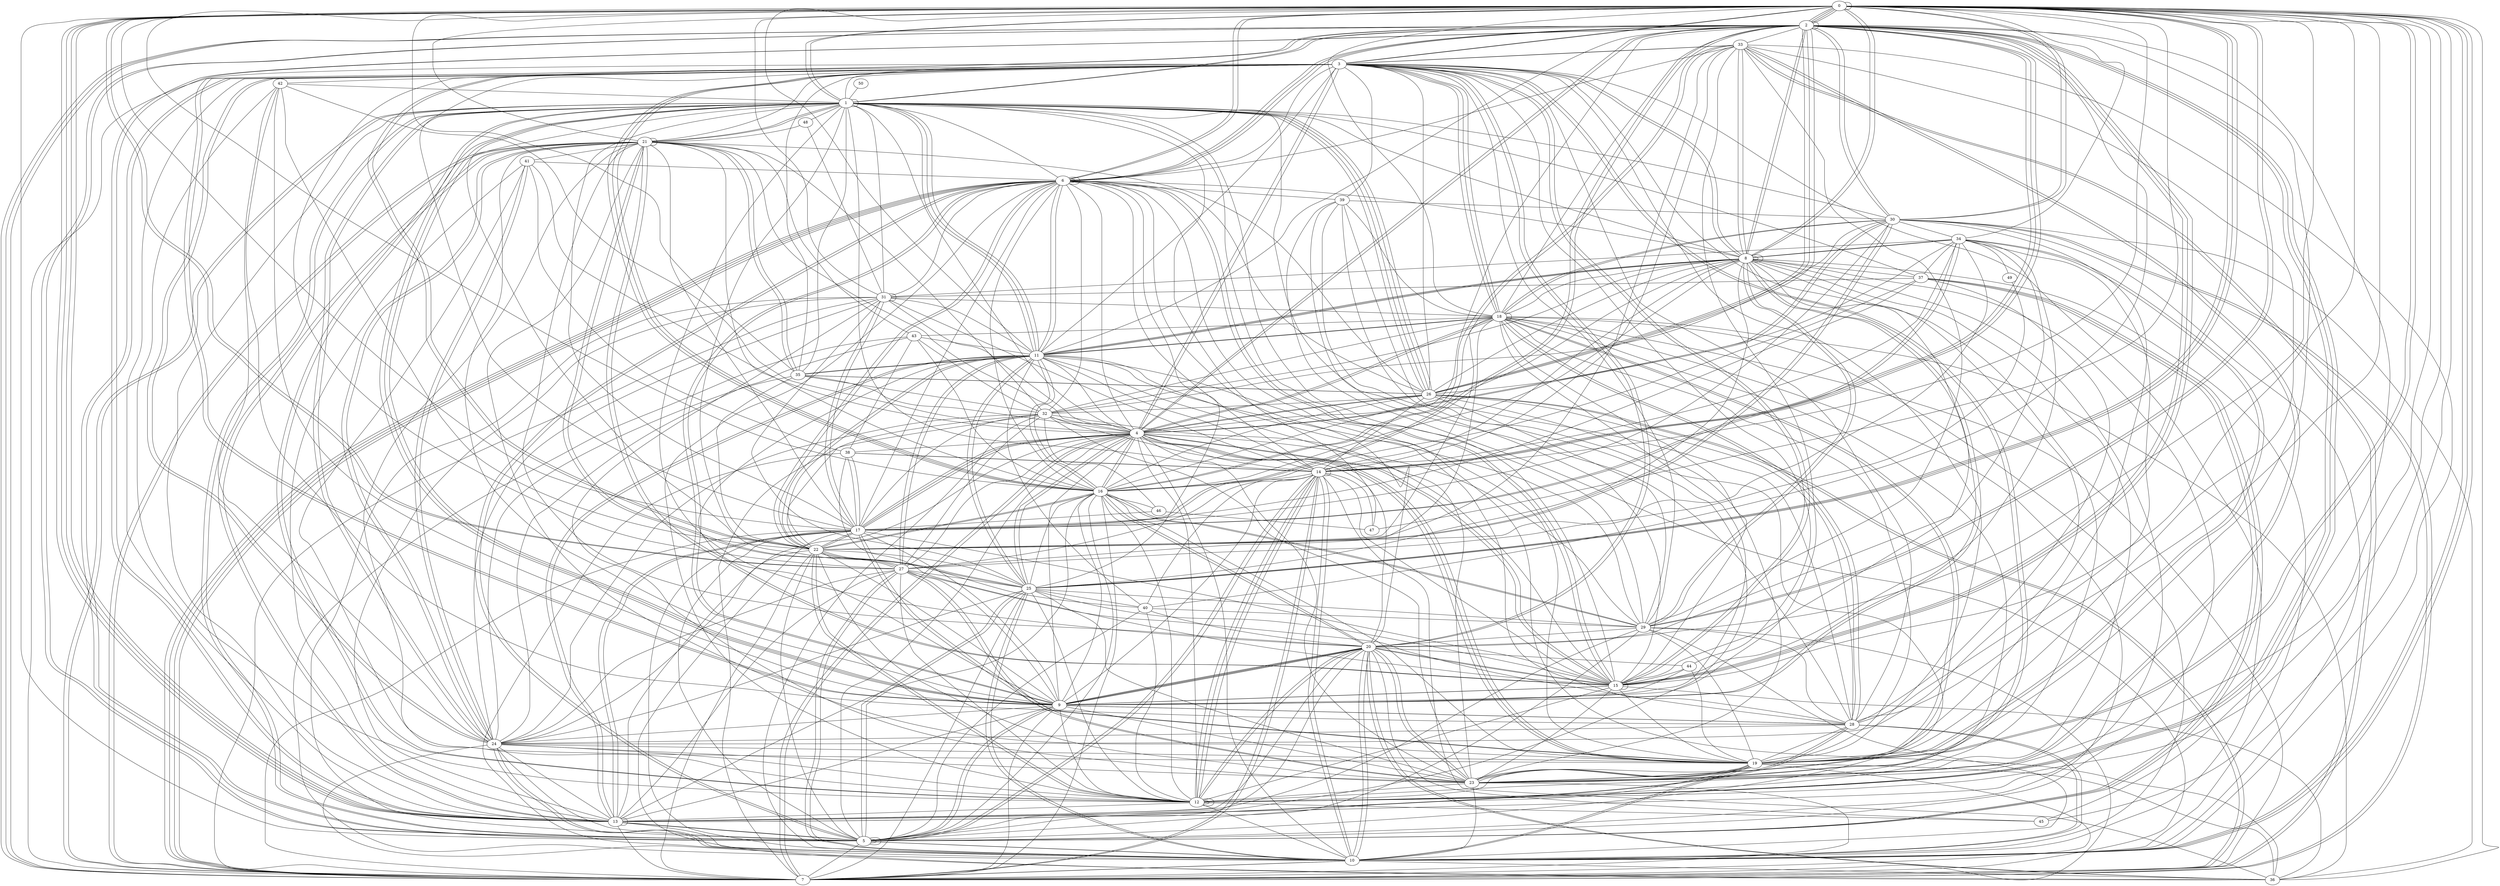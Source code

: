 graph G {
0;
1;
2;
3;
4;
5;
6;
7;
8;
9;
10;
11;
12;
13;
14;
15;
16;
17;
18;
19;
20;
21;
22;
23;
24;
25;
26;
27;
28;
29;
30;
31;
32;
33;
34;
35;
36;
37;
38;
39;
40;
41;
42;
43;
44;
45;
46;
47;
48;
49;
50;
15--4 ;
11--6 ;
9--1 ;
5--0 ;
3--18 ;
27--22 ;
19--4 ;
4--30 ;
14--12 ;
2--2 ;
23--18 ;
41--24 ;
2--30 ;
21--13 ;
11--19 ;
14--2 ;
20--23 ;
19--23 ;
0--19 ;
1--11 ;
36--6 ;
15--32 ;
26--35 ;
10--27 ;
24--8 ;
16--33 ;
20--32 ;
19--0 ;
16--22 ;
29--4 ;
3--0 ;
23--31 ;
6--26 ;
27--14 ;
17--21 ;
22--18 ;
19--30 ;
28--26 ;
33--14 ;
18--10 ;
32--35 ;
13--17 ;
44--3 ;
23--8 ;
8--37 ;
43--38 ;
37--31 ;
6--4 ;
19--4 ;
44--9 ;
0--34 ;
19--36 ;
11--29 ;
9--2 ;
21--16 ;
12--10 ;
7--2 ;
0--17 ;
16--33 ;
39--28 ;
16--20 ;
24--19 ;
5--4 ;
11--25 ;
17--22 ;
32--24 ;
3--4 ;
14--6 ;
26--4 ;
14--14 ;
11--18 ;
1--26 ;
2--17 ;
35--22 ;
31--0 ;
10--0 ;
7--6 ;
5--13 ;
2--26 ;
21--15 ;
13--3 ;
12--13 ;
36--20 ;
28--24 ;
39--5 ;
24--25 ;
4--41 ;
11--0 ;
14--15 ;
21--41 ;
28--10 ;
28--42 ;
16--19 ;
29--10 ;
0--13 ;
2--7 ;
6--12 ;
14--7 ;
5--24 ;
1--29 ;
26--2 ;
35--11 ;
23--3 ;
7--26 ;
4--10 ;
21--1 ;
4--38 ;
16--8 ;
1--11 ;
43--32 ;
18--3 ;
16--20 ;
46--47 ;
1--2 ;
46--17 ;
7--21 ;
18--27 ;
34--31 ;
33--10 ;
9--23 ;
16--3 ;
23--19 ;
15--2 ;
1--0 ;
9--20 ;
0--21 ;
4--35 ;
0--2 ;
23--24 ;
9--8 ;
12--45 ;
20--15 ;
18--4 ;
38--14 ;
0--16 ;
22--7 ;
9--6 ;
26--21 ;
1--26 ;
20--40 ;
21--35 ;
1--35 ;
17--34 ;
20--10 ;
24--36 ;
27--23 ;
0--29 ;
19--5 ;
11--2 ;
6--3 ;
12--15 ;
8--8 ;
7--26 ;
37--5 ;
30--10 ;
20--9 ;
12--27 ;
23--33 ;
34--8 ;
16--3 ;
47--0 ;
6--9 ;
3--15 ;
13--2 ;
25--10 ;
6--5 ;
25--40 ;
37--5 ;
19--28 ;
21--7 ;
4--30 ;
23--33 ;
10--23 ;
26--3 ;
30--0 ;
7--30 ;
25--23 ;
25--0 ;
42--4 ;
17--32 ;
10--7 ;
13--11 ;
3--4 ;
6--20 ;
24--31 ;
26--1 ;
26--1 ;
23--22 ;
15--6 ;
2--30 ;
22--3 ;
31--6 ;
23--12 ;
5--7 ;
2--26 ;
21--25 ;
14--5 ;
25--10 ;
3--12 ;
5--9 ;
0--14 ;
11--22 ;
10--8 ;
17--4 ;
7--4 ;
6--7 ;
45--20 ;
12--0 ;
36--30 ;
7--33 ;
17--10 ;
11--23 ;
22--9 ;
0--36 ;
9--28 ;
33--8 ;
12--20 ;
0--20 ;
12--2 ;
12--16 ;
5--10 ;
32--30 ;
13--5 ;
4--15 ;
39--18 ;
37--28 ;
1--12 ;
14--2 ;
45--2 ;
3--35 ;
8--11 ;
32--8 ;
13--24 ;
26--8 ;
38--14 ;
41--13 ;
33--7 ;
27--11 ;
9--14 ;
6--11 ;
16--22 ;
15--9 ;
10--7 ;
21--1 ;
24--10 ;
20--15 ;
3--23 ;
5--18 ;
14--31 ;
13--39 ;
27--22 ;
40--29 ;
0--3 ;
13--16 ;
18--7 ;
0--2 ;
12--22 ;
0--13 ;
9--8 ;
23--32 ;
10--24 ;
8--4 ;
6--17 ;
2--6 ;
1--12 ;
4--25 ;
12--22 ;
9--16 ;
2--7 ;
16--25 ;
16--11 ;
18--43 ;
8--33 ;
35--21 ;
19--18 ;
8--11 ;
8--0 ;
10--13 ;
17--22 ;
42--22 ;
13--7 ;
5--2 ;
20--44 ;
30--22 ;
1--1 ;
38--17 ;
29--25 ;
20--12 ;
19--3 ;
7--16 ;
15--21 ;
49--27 ;
28--27 ;
12--12 ;
15--3 ;
1--6 ;
22--34 ;
35--26 ;
23--7 ;
18--11 ;
2--19 ;
5--1 ;
6--39 ;
27--0 ;
26--32 ;
3--5 ;
34--37 ;
16--26 ;
4--17 ;
8--5 ;
5--25 ;
11--8 ;
6--7 ;
14--16 ;
28--29 ;
12--40 ;
6--6 ;
13--13 ;
34--17 ;
9--21 ;
9--15 ;
4--12 ;
0--10 ;
1--8 ;
11--28 ;
21--13 ;
17--1 ;
21--32 ;
14--26 ;
3--33 ;
1--22 ;
12--25 ;
2--1 ;
6--16 ;
9--20 ;
5--22 ;
17--19 ;
3--24 ;
6--8 ;
15--0 ;
22--27 ;
39--3 ;
27--23 ;
3--10 ;
9--4 ;
30--1 ;
11--14 ;
3--21 ;
44--15 ;
1--20 ;
0--6 ;
10--38 ;
3--7 ;
9--1 ;
26--34 ;
12--14 ;
24--12 ;
42--1 ;
12--2 ;
43--21 ;
12--2 ;
19--12 ;
32--22 ;
9--24 ;
4--1 ;
28--13 ;
14--2 ;
32--27 ;
34--19 ;
29--8 ;
0--10 ;
14--4 ;
24--41 ;
1--5 ;
11--22 ;
4--7 ;
40--5 ;
34--28 ;
40--11 ;
8--13 ;
0--13 ;
29--0 ;
1--13 ;
31--5 ;
40--14 ;
3--1 ;
9--20 ;
31--11 ;
18--4 ;
2--8 ;
8--15 ;
14--10 ;
43--11 ;
16--5 ;
31--13 ;
14--5 ;
15--18 ;
26--4 ;
23--0 ;
7--14 ;
31--1 ;
34--49 ;
15--6 ;
30--7 ;
32--46 ;
0--18 ;
1--15 ;
17--13 ;
25--8 ;
32--6 ;
7--31 ;
22--25 ;
28--1 ;
41--19 ;
25--6 ;
11--16 ;
5--6 ;
29--16 ;
38--15 ;
21--20 ;
16--43 ;
1--0 ;
28--18 ;
5--20 ;
15--15 ;
7--1 ;
11--4 ;
0--0 ;
42--12 ;
21--19 ;
24--27 ;
40--2 ;
8--3 ;
17--31 ;
4--2 ;
21--21 ;
11--35 ;
3--11 ;
25--5 ;
36--17 ;
31--31 ;
17--4 ;
23--20 ;
17--7 ;
1--48 ;
16--46 ;
32--4 ;
16--4 ;
32--10 ;
10--28 ;
17--30 ;
18--18 ;
11--27 ;
30--22 ;
6--22 ;
25--7 ;
41--6 ;
12--9 ;
29--16 ;
27--9 ;
20--3 ;
17--15 ;
6--6 ;
29--7 ;
13--9 ;
19--34 ;
4--23 ;
2--16 ;
34--8 ;
0--13 ;
18--2 ;
4--2 ;
12--14 ;
6--22 ;
7--19 ;
12--21 ;
25--4 ;
37--16 ;
9--2 ;
33--3 ;
6--0 ;
18--30 ;
39--30 ;
27--25 ;
4--19 ;
20--10 ;
13--29 ;
39--7 ;
19--44 ;
21--24 ;
17--3 ;
33--6 ;
34--15 ;
33--9 ;
40--1 ;
3--27 ;
19--15 ;
10--19 ;
29--19 ;
31--18 ;
28--3 ;
7--32 ;
15--36 ;
33--22 ;
8--2 ;
2--15 ;
50--1 ;
1--14 ;
8--18 ;
24--43 ;
29--8 ;
36--20 ;
13--20 ;
0--45 ;
14--10 ;
23--15 ;
10--36 ;
29--20 ;
0--27 ;
30--34 ;
19--17 ;
37--5 ;
16--3 ;
5--29 ;
0--8 ;
22--3 ;
0--35 ;
2--33 ;
16--4 ;
3--42 ;
1--7 ;
8--8 ;
18--32 ;
1--11 ;
23--19 ;
3--18 ;
28--13 ;
20--3 ;
2--17 ;
17--5 ;
28--18 ;
5--9 ;
11--9 ;
4--21 ;
29--33 ;
25--15 ;
33--19 ;
15--2 ;
12--12 ;
31--4 ;
37--1 ;
13--11 ;
37--17 ;
14--8 ;
4--27 ;
17--9 ;
24--42 ;
18--36 ;
25--0 ;
5--5 ;
27--13 ;
24--21 ;
48--31 ;
3--8 ;
4--24 ;
26--29 ;
34--20 ;
24--3 ;
25--31 ;
30--18 ;
2--6 ;
25--11 ;
18--23 ;
1--24 ;
6--7 ;
1--24 ;
22--13 ;
47--1 ;
5--10 ;
12--18 ;
23--26 ;
28--0 ;
6--2 ;
15--39 ;
27--10 ;
10--43 ;
5--2 ;
41--38 ;
38--17 ;
9--1 ;
0--30 ;
34--14 ;
17--31 ;
2--0 ;
3--29 ;
9--42 ;
48--21 ;
9--7 ;
25--21 ;
10--19 ;
5--5 ;
0--25 ;
2--0 ;
36--14 ;
47--14 ;
35--24 ;
18--9 ;
9--28 ;
3--5 ;
13--2 ;
}
